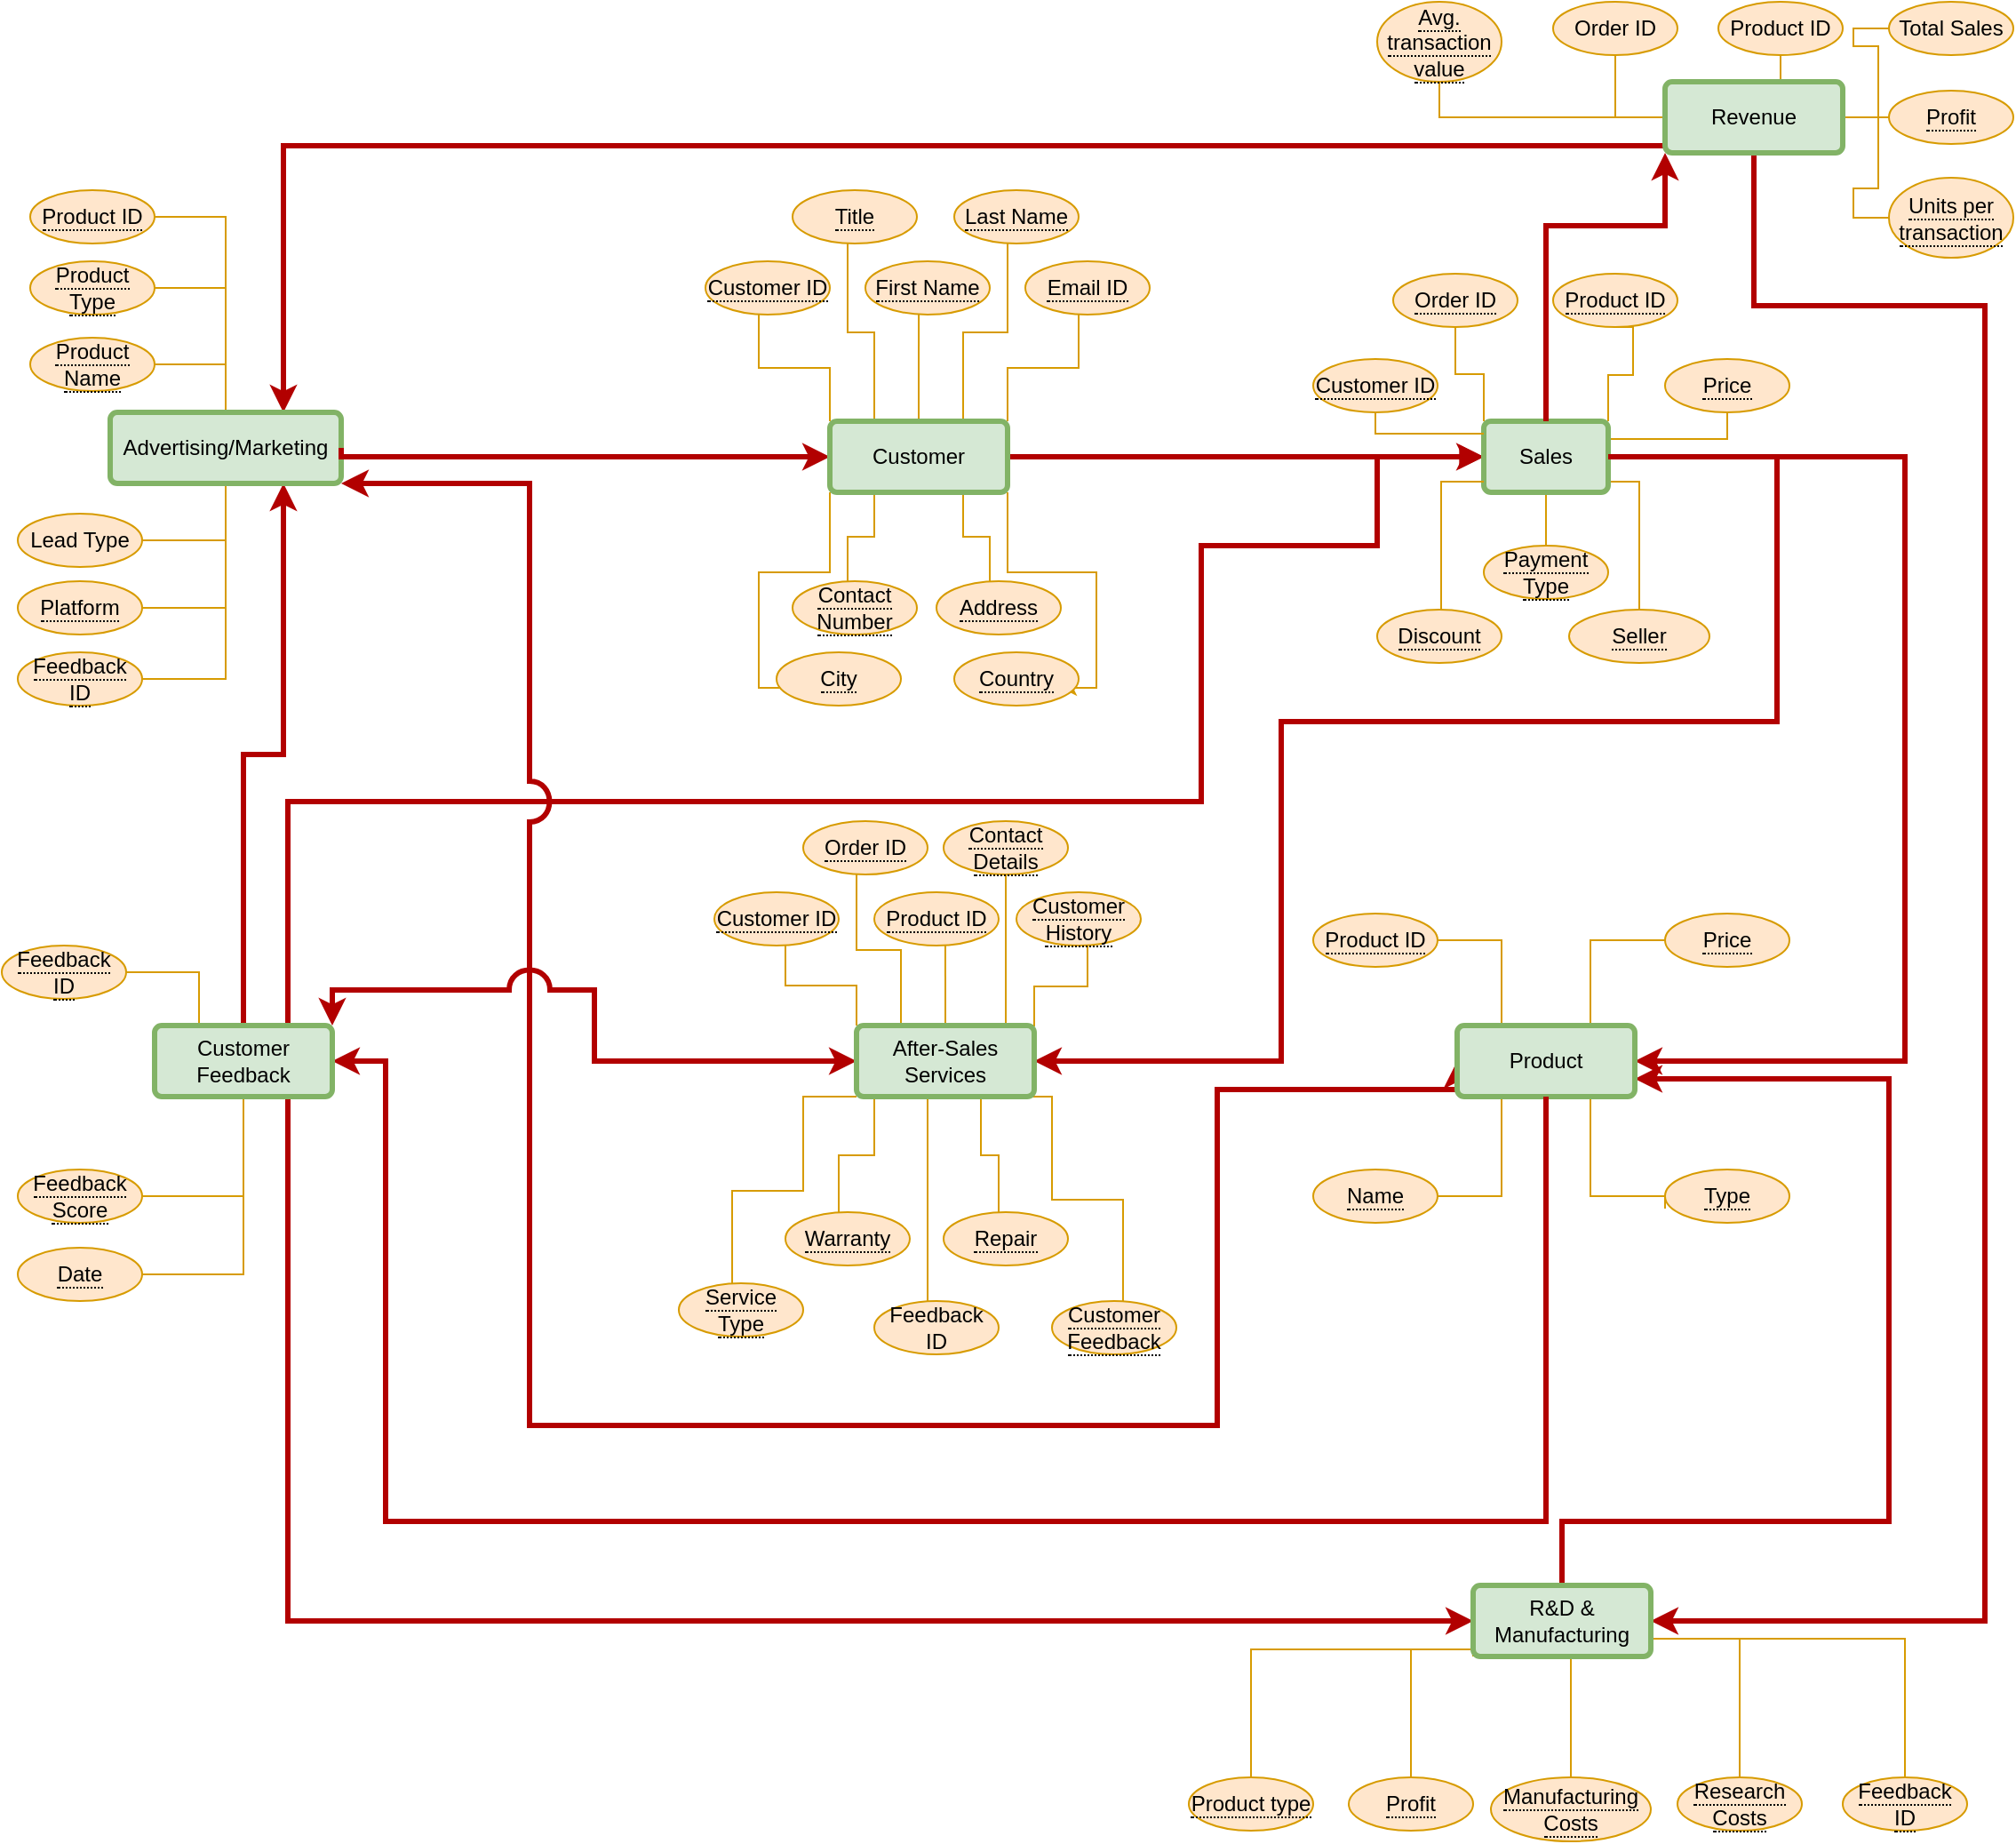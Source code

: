 <mxfile version="12.9.10"><diagram id="CtfkPHLH7fH2d7ESf4Gc" name="Page-1"><mxGraphModel dx="1351" dy="806" grid="1" gridSize="9" guides="1" tooltips="1" connect="1" arrows="1" fold="1" page="1" pageScale="1" pageWidth="1169" pageHeight="1654" math="0" shadow="0"><root><mxCell id="0"/><mxCell id="1" parent="0"/><mxCell id="_OzkM0An6ww3WPgy0ixf-123" style="edgeStyle=orthogonalEdgeStyle;rounded=0;orthogonalLoop=1;jettySize=auto;html=1;exitX=0.5;exitY=0;exitDx=0;exitDy=0;entryX=1;entryY=0.5;entryDx=0;entryDy=0;endArrow=none;endFill=0;strokeWidth=1;fillColor=#ffe6cc;strokeColor=#d79b00;" edge="1" parent="1" source="_OzkM0An6ww3WPgy0ixf-6" target="_OzkM0An6ww3WPgy0ixf-119"><mxGeometry relative="1" as="geometry"/></mxCell><mxCell id="_OzkM0An6ww3WPgy0ixf-124" style="edgeStyle=orthogonalEdgeStyle;rounded=0;orthogonalLoop=1;jettySize=auto;html=1;exitX=0.5;exitY=0;exitDx=0;exitDy=0;entryX=1;entryY=0.5;entryDx=0;entryDy=0;endArrow=none;endFill=0;strokeWidth=1;fillColor=#ffe6cc;strokeColor=#d79b00;" edge="1" parent="1" source="_OzkM0An6ww3WPgy0ixf-6" target="_OzkM0An6ww3WPgy0ixf-118"><mxGeometry relative="1" as="geometry"><Array as="points"><mxPoint x="135" y="170"/></Array></mxGeometry></mxCell><mxCell id="_OzkM0An6ww3WPgy0ixf-125" style="edgeStyle=orthogonalEdgeStyle;rounded=0;orthogonalLoop=1;jettySize=auto;html=1;exitX=0.5;exitY=0;exitDx=0;exitDy=0;entryX=1;entryY=0.5;entryDx=0;entryDy=0;endArrow=none;endFill=0;strokeWidth=1;fillColor=#ffe6cc;strokeColor=#d79b00;" edge="1" parent="1" source="_OzkM0An6ww3WPgy0ixf-6" target="_OzkM0An6ww3WPgy0ixf-120"><mxGeometry relative="1" as="geometry"/></mxCell><mxCell id="_OzkM0An6ww3WPgy0ixf-126" style="edgeStyle=orthogonalEdgeStyle;rounded=0;orthogonalLoop=1;jettySize=auto;html=1;exitX=0.5;exitY=1;exitDx=0;exitDy=0;entryX=1;entryY=0.5;entryDx=0;entryDy=0;endArrow=none;endFill=0;strokeWidth=1;fillColor=#ffe6cc;strokeColor=#d79b00;" edge="1" parent="1" source="_OzkM0An6ww3WPgy0ixf-6" target="_OzkM0An6ww3WPgy0ixf-122"><mxGeometry relative="1" as="geometry"/></mxCell><mxCell id="_OzkM0An6ww3WPgy0ixf-127" style="edgeStyle=orthogonalEdgeStyle;rounded=0;orthogonalLoop=1;jettySize=auto;html=1;exitX=0.5;exitY=1;exitDx=0;exitDy=0;entryX=1;entryY=0.5;entryDx=0;entryDy=0;endArrow=none;endFill=0;strokeWidth=1;fillColor=#ffe6cc;strokeColor=#d79b00;" edge="1" parent="1" source="_OzkM0An6ww3WPgy0ixf-6" target="_OzkM0An6ww3WPgy0ixf-121"><mxGeometry relative="1" as="geometry"/></mxCell><mxCell id="_OzkM0An6ww3WPgy0ixf-130" style="edgeStyle=orthogonalEdgeStyle;rounded=0;orthogonalLoop=1;jettySize=auto;html=1;exitX=0.5;exitY=1;exitDx=0;exitDy=0;entryX=1;entryY=0.5;entryDx=0;entryDy=0;endArrow=none;endFill=0;strokeWidth=1;fillColor=#ffe6cc;strokeColor=#d79b00;" edge="1" parent="1" source="_OzkM0An6ww3WPgy0ixf-6" target="_OzkM0An6ww3WPgy0ixf-128"><mxGeometry relative="1" as="geometry"/></mxCell><mxCell id="_OzkM0An6ww3WPgy0ixf-190" style="edgeStyle=orthogonalEdgeStyle;rounded=0;comic=0;jumpStyle=none;orthogonalLoop=1;jettySize=auto;html=1;exitX=0.75;exitY=1;exitDx=0;exitDy=0;entryX=0.5;entryY=0;entryDx=0;entryDy=0;startArrow=classic;startFill=1;endArrow=none;endFill=0;strokeWidth=3;fillColor=#e51400;strokeColor=#B20000;" edge="1" parent="1" source="_OzkM0An6ww3WPgy0ixf-6" target="_OzkM0An6ww3WPgy0ixf-17"><mxGeometry relative="1" as="geometry"/></mxCell><mxCell id="_OzkM0An6ww3WPgy0ixf-195" style="edgeStyle=orthogonalEdgeStyle;rounded=0;comic=0;jumpStyle=none;orthogonalLoop=1;jettySize=auto;html=1;exitX=0.75;exitY=0;exitDx=0;exitDy=0;entryX=0;entryY=0.5;entryDx=0;entryDy=0;startArrow=classic;startFill=1;endArrow=none;endFill=0;strokeWidth=3;fillColor=#e51400;strokeColor=#B20000;" edge="1" parent="1" source="_OzkM0An6ww3WPgy0ixf-6" target="_OzkM0An6ww3WPgy0ixf-34"><mxGeometry relative="1" as="geometry"><Array as="points"><mxPoint x="168" y="90"/><mxPoint x="945" y="90"/></Array></mxGeometry></mxCell><mxCell id="_OzkM0An6ww3WPgy0ixf-6" value="Advertising/Marketing" style="rounded=1;arcSize=10;whiteSpace=wrap;html=1;align=center;strokeWidth=3;fillColor=#d5e8d4;strokeColor=#82b366;" vertex="1" parent="1"><mxGeometry x="70" y="240" width="130" height="40" as="geometry"/></mxCell><mxCell id="_OzkM0An6ww3WPgy0ixf-115" style="edgeStyle=orthogonalEdgeStyle;rounded=0;orthogonalLoop=1;jettySize=auto;html=1;exitX=0.5;exitY=1;exitDx=0;exitDy=0;entryX=0.5;entryY=0;entryDx=0;entryDy=0;endArrow=none;endFill=0;strokeWidth=1;fillColor=#ffe6cc;strokeColor=#d79b00;" edge="1" parent="1" source="_OzkM0An6ww3WPgy0ixf-7" target="_OzkM0An6ww3WPgy0ixf-103"><mxGeometry relative="1" as="geometry"/></mxCell><mxCell id="_OzkM0An6ww3WPgy0ixf-117" style="edgeStyle=orthogonalEdgeStyle;rounded=0;orthogonalLoop=1;jettySize=auto;html=1;exitX=1;exitY=0.75;exitDx=0;exitDy=0;entryX=0.5;entryY=0;entryDx=0;entryDy=0;endArrow=none;endFill=0;strokeWidth=1;fillColor=#ffe6cc;strokeColor=#d79b00;" edge="1" parent="1" source="_OzkM0An6ww3WPgy0ixf-7" target="_OzkM0An6ww3WPgy0ixf-105"><mxGeometry relative="1" as="geometry"><Array as="points"><mxPoint x="910" y="279"/><mxPoint x="931" y="279"/></Array></mxGeometry></mxCell><mxCell id="_OzkM0An6ww3WPgy0ixf-174" style="edgeStyle=elbowEdgeStyle;rounded=0;comic=0;jumpStyle=none;orthogonalLoop=1;jettySize=auto;elbow=vertical;html=1;exitX=0;exitY=0.5;exitDx=0;exitDy=0;startArrow=block;startFill=1;endArrow=none;endFill=0;strokeWidth=3;fillColor=#e51400;strokeColor=#B20000;" edge="1" parent="1" source="_OzkM0An6ww3WPgy0ixf-7"><mxGeometry relative="1" as="geometry"><mxPoint x="576" y="265.143" as="targetPoint"/></mxGeometry></mxCell><mxCell id="_OzkM0An6ww3WPgy0ixf-178" style="edgeStyle=elbowEdgeStyle;rounded=0;comic=0;jumpStyle=none;orthogonalLoop=1;jettySize=auto;elbow=vertical;html=1;exitX=1;exitY=0.25;exitDx=0;exitDy=0;entryX=0.5;entryY=1;entryDx=0;entryDy=0;startArrow=none;startFill=0;endArrow=none;endFill=0;strokeWidth=1;fillColor=#ffe6cc;strokeColor=#d79b00;" edge="1" parent="1" source="_OzkM0An6ww3WPgy0ixf-7" target="_OzkM0An6ww3WPgy0ixf-109"><mxGeometry relative="1" as="geometry"><Array as="points"><mxPoint x="945" y="255"/></Array></mxGeometry></mxCell><mxCell id="_OzkM0An6ww3WPgy0ixf-192" style="edgeStyle=orthogonalEdgeStyle;rounded=0;comic=0;jumpStyle=none;orthogonalLoop=1;jettySize=auto;html=1;exitX=0;exitY=0.5;exitDx=0;exitDy=0;startArrow=classic;startFill=1;endArrow=none;endFill=0;strokeWidth=3;entryX=0.75;entryY=0;entryDx=0;entryDy=0;fillColor=#e51400;strokeColor=#B20000;" edge="1" parent="1" source="_OzkM0An6ww3WPgy0ixf-7" target="_OzkM0An6ww3WPgy0ixf-17"><mxGeometry relative="1" as="geometry"><mxPoint x="180.0" y="576" as="targetPoint"/><Array as="points"><mxPoint x="783" y="265"/><mxPoint x="783" y="315"/><mxPoint x="684" y="315"/><mxPoint x="684" y="459"/><mxPoint x="170" y="459"/></Array></mxGeometry></mxCell><mxCell id="_OzkM0An6ww3WPgy0ixf-7" value="Sales" style="rounded=1;arcSize=10;whiteSpace=wrap;html=1;align=center;strokeWidth=3;fillColor=#d5e8d4;strokeColor=#82b366;" vertex="1" parent="1"><mxGeometry x="843" y="245" width="70" height="40" as="geometry"/></mxCell><mxCell id="_OzkM0An6ww3WPgy0ixf-139" style="edgeStyle=orthogonalEdgeStyle;rounded=0;orthogonalLoop=1;jettySize=auto;html=1;exitX=0.75;exitY=0;exitDx=0;exitDy=0;entryX=0;entryY=0.5;entryDx=0;entryDy=0;endArrow=none;endFill=0;strokeWidth=1;fillColor=#ffe6cc;strokeColor=#d79b00;" edge="1" parent="1" source="_OzkM0An6ww3WPgy0ixf-10" target="_OzkM0An6ww3WPgy0ixf-135"><mxGeometry relative="1" as="geometry"/></mxCell><mxCell id="_OzkM0An6ww3WPgy0ixf-140" style="edgeStyle=orthogonalEdgeStyle;rounded=0;orthogonalLoop=1;jettySize=auto;html=1;exitX=0.25;exitY=0;exitDx=0;exitDy=0;entryX=1;entryY=0.5;entryDx=0;entryDy=0;endArrow=none;endFill=0;strokeWidth=1;fillColor=#ffe6cc;strokeColor=#d79b00;" edge="1" parent="1" source="_OzkM0An6ww3WPgy0ixf-10" target="_OzkM0An6ww3WPgy0ixf-134"><mxGeometry relative="1" as="geometry"/></mxCell><mxCell id="_OzkM0An6ww3WPgy0ixf-141" style="edgeStyle=orthogonalEdgeStyle;rounded=0;orthogonalLoop=1;jettySize=auto;html=1;exitX=0.75;exitY=1;exitDx=0;exitDy=0;entryX=0;entryY=0.733;entryDx=0;entryDy=0;entryPerimeter=0;endArrow=none;endFill=0;strokeWidth=1;fillColor=#ffe6cc;strokeColor=#d79b00;" edge="1" parent="1" source="_OzkM0An6ww3WPgy0ixf-10" target="_OzkM0An6ww3WPgy0ixf-137"><mxGeometry relative="1" as="geometry"><Array as="points"><mxPoint x="903" y="681"/><mxPoint x="945" y="681"/></Array></mxGeometry></mxCell><mxCell id="_OzkM0An6ww3WPgy0ixf-142" style="edgeStyle=orthogonalEdgeStyle;rounded=0;orthogonalLoop=1;jettySize=auto;html=1;exitX=0.25;exitY=1;exitDx=0;exitDy=0;entryX=1;entryY=0.5;entryDx=0;entryDy=0;endArrow=none;endFill=0;strokeWidth=1;fillColor=#ffe6cc;strokeColor=#d79b00;" edge="1" parent="1" source="_OzkM0An6ww3WPgy0ixf-10" target="_OzkM0An6ww3WPgy0ixf-136"><mxGeometry relative="1" as="geometry"/></mxCell><mxCell id="_OzkM0An6ww3WPgy0ixf-181" style="edgeStyle=elbowEdgeStyle;rounded=0;comic=0;jumpStyle=none;orthogonalLoop=1;jettySize=auto;elbow=vertical;html=1;exitX=1;exitY=0.5;exitDx=0;exitDy=0;entryX=1;entryY=0.5;entryDx=0;entryDy=0;startArrow=classic;startFill=1;endArrow=none;endFill=0;strokeWidth=3;fillColor=#e51400;strokeColor=#B20000;" edge="1" parent="1" source="_OzkM0An6ww3WPgy0ixf-10" target="_OzkM0An6ww3WPgy0ixf-7"><mxGeometry relative="1" as="geometry"><Array as="points"><mxPoint x="1080" y="414"/></Array></mxGeometry></mxCell><mxCell id="_OzkM0An6ww3WPgy0ixf-183" style="edgeStyle=orthogonalEdgeStyle;rounded=0;comic=0;jumpStyle=none;orthogonalLoop=1;jettySize=auto;elbow=vertical;html=1;exitX=1;exitY=0.75;exitDx=0;exitDy=0;entryX=0.5;entryY=0;entryDx=0;entryDy=0;startArrow=classic;startFill=1;endArrow=none;endFill=0;strokeWidth=3;fillColor=#e51400;strokeColor=#B20000;" edge="1" parent="1" source="_OzkM0An6ww3WPgy0ixf-10" target="_OzkM0An6ww3WPgy0ixf-15"><mxGeometry relative="1" as="geometry"><Array as="points"><mxPoint x="1071" y="615"/><mxPoint x="1071" y="864"/><mxPoint x="887" y="864"/></Array></mxGeometry></mxCell><mxCell id="_OzkM0An6ww3WPgy0ixf-197" style="edgeStyle=orthogonalEdgeStyle;rounded=0;comic=0;jumpStyle=arc;orthogonalLoop=1;jettySize=auto;html=1;exitX=0;exitY=0.5;exitDx=0;exitDy=0;entryX=1;entryY=1;entryDx=0;entryDy=0;startArrow=classic;startFill=1;endArrow=classic;endFill=1;strokeWidth=3;jumpSize=19;fillColor=#e51400;strokeColor=#B20000;" edge="1" parent="1" source="_OzkM0An6ww3WPgy0ixf-10" target="_OzkM0An6ww3WPgy0ixf-6"><mxGeometry relative="1" as="geometry"><Array as="points"><mxPoint x="828" y="621"/><mxPoint x="693" y="621"/><mxPoint x="693" y="810"/><mxPoint x="306" y="810"/><mxPoint x="306" y="280"/></Array></mxGeometry></mxCell><mxCell id="_OzkM0An6ww3WPgy0ixf-10" value="Product" style="rounded=1;arcSize=10;whiteSpace=wrap;html=1;align=center;strokeWidth=3;fillColor=#d5e8d4;strokeColor=#82b366;" vertex="1" parent="1"><mxGeometry x="828" y="585" width="100" height="40" as="geometry"/></mxCell><mxCell id="_OzkM0An6ww3WPgy0ixf-161" style="edgeStyle=orthogonalEdgeStyle;rounded=0;orthogonalLoop=1;jettySize=auto;html=1;exitX=0;exitY=0.5;exitDx=0;exitDy=0;entryX=0.5;entryY=0;entryDx=0;entryDy=0;endArrow=none;endFill=0;strokeWidth=1;fillColor=#ffe6cc;strokeColor=#d79b00;" edge="1" parent="1" source="_OzkM0An6ww3WPgy0ixf-15" target="_OzkM0An6ww3WPgy0ixf-158"><mxGeometry relative="1" as="geometry"><Array as="points"><mxPoint x="837" y="936"/><mxPoint x="712" y="936"/></Array></mxGeometry></mxCell><mxCell id="_OzkM0An6ww3WPgy0ixf-162" style="edgeStyle=orthogonalEdgeStyle;rounded=0;orthogonalLoop=1;jettySize=auto;html=1;exitX=0;exitY=1;exitDx=0;exitDy=0;entryX=0.5;entryY=0;entryDx=0;entryDy=0;endArrow=none;endFill=0;strokeWidth=1;fillColor=#ffe6cc;strokeColor=#d79b00;" edge="1" parent="1" source="_OzkM0An6ww3WPgy0ixf-15" target="_OzkM0An6ww3WPgy0ixf-156"><mxGeometry relative="1" as="geometry"><Array as="points"><mxPoint x="837" y="936"/><mxPoint x="802" y="936"/></Array></mxGeometry></mxCell><mxCell id="_OzkM0An6ww3WPgy0ixf-163" style="edgeStyle=orthogonalEdgeStyle;rounded=0;orthogonalLoop=1;jettySize=auto;html=1;exitX=1;exitY=0.75;exitDx=0;exitDy=0;entryX=0.5;entryY=0;entryDx=0;entryDy=0;endArrow=none;endFill=0;strokeWidth=1;fillColor=#ffe6cc;strokeColor=#d79b00;" edge="1" parent="1" source="_OzkM0An6ww3WPgy0ixf-15" target="_OzkM0An6ww3WPgy0ixf-160"><mxGeometry relative="1" as="geometry"/></mxCell><mxCell id="_OzkM0An6ww3WPgy0ixf-164" style="edgeStyle=orthogonalEdgeStyle;rounded=0;orthogonalLoop=1;jettySize=auto;html=1;exitX=1;exitY=0.75;exitDx=0;exitDy=0;entryX=0.5;entryY=0;entryDx=0;entryDy=0;endArrow=none;endFill=0;strokeWidth=1;fillColor=#ffe6cc;strokeColor=#d79b00;" edge="1" parent="1" source="_OzkM0An6ww3WPgy0ixf-15" target="_OzkM0An6ww3WPgy0ixf-159"><mxGeometry relative="1" as="geometry"/></mxCell><mxCell id="_OzkM0An6ww3WPgy0ixf-165" style="edgeStyle=orthogonalEdgeStyle;rounded=0;orthogonalLoop=1;jettySize=auto;html=1;exitX=0.5;exitY=1;exitDx=0;exitDy=0;entryX=0.5;entryY=0;entryDx=0;entryDy=0;endArrow=none;endFill=0;strokeWidth=1;fillColor=#ffe6cc;strokeColor=#d79b00;" edge="1" parent="1" source="_OzkM0An6ww3WPgy0ixf-15" target="_OzkM0An6ww3WPgy0ixf-157"><mxGeometry relative="1" as="geometry"><Array as="points"><mxPoint x="892" y="940"/></Array></mxGeometry></mxCell><mxCell id="_OzkM0An6ww3WPgy0ixf-184" style="edgeStyle=elbowEdgeStyle;rounded=0;comic=0;jumpStyle=none;orthogonalLoop=1;jettySize=auto;elbow=vertical;html=1;exitX=0;exitY=0.5;exitDx=0;exitDy=0;entryX=0.75;entryY=1;entryDx=0;entryDy=0;startArrow=classic;startFill=1;endArrow=none;endFill=0;strokeWidth=3;fillColor=#e51400;strokeColor=#B20000;" edge="1" parent="1" source="_OzkM0An6ww3WPgy0ixf-15" target="_OzkM0An6ww3WPgy0ixf-17"><mxGeometry relative="1" as="geometry"><Array as="points"><mxPoint x="306" y="920"/></Array></mxGeometry></mxCell><mxCell id="_OzkM0An6ww3WPgy0ixf-185" style="edgeStyle=orthogonalEdgeStyle;rounded=0;comic=0;jumpStyle=none;orthogonalLoop=1;jettySize=auto;elbow=vertical;html=1;exitX=1;exitY=0.5;exitDx=0;exitDy=0;entryX=0.5;entryY=1;entryDx=0;entryDy=0;startArrow=classic;startFill=1;endArrow=none;endFill=0;strokeWidth=3;fillColor=#e51400;strokeColor=#B20000;" edge="1" parent="1" source="_OzkM0An6ww3WPgy0ixf-15" target="_OzkM0An6ww3WPgy0ixf-34"><mxGeometry relative="1" as="geometry"><Array as="points"><mxPoint x="1125" y="920"/><mxPoint x="1125" y="180"/><mxPoint x="995" y="180"/></Array></mxGeometry></mxCell><mxCell id="_OzkM0An6ww3WPgy0ixf-15" value="R&amp;amp;D &amp;amp; Manufacturing" style="rounded=1;arcSize=10;whiteSpace=wrap;html=1;align=center;strokeWidth=3;fillColor=#d5e8d4;strokeColor=#82b366;" vertex="1" parent="1"><mxGeometry x="837" y="900" width="100" height="40" as="geometry"/></mxCell><mxCell id="_OzkM0An6ww3WPgy0ixf-131" style="edgeStyle=orthogonalEdgeStyle;rounded=0;orthogonalLoop=1;jettySize=auto;html=1;exitX=0.25;exitY=0;exitDx=0;exitDy=0;entryX=1;entryY=0.5;entryDx=0;entryDy=0;endArrow=none;endFill=0;strokeWidth=1;fillColor=#ffe6cc;strokeColor=#d79b00;" edge="1" parent="1" source="_OzkM0An6ww3WPgy0ixf-17" target="_OzkM0An6ww3WPgy0ixf-48"><mxGeometry relative="1" as="geometry"/></mxCell><mxCell id="_OzkM0An6ww3WPgy0ixf-132" style="edgeStyle=orthogonalEdgeStyle;rounded=0;orthogonalLoop=1;jettySize=auto;html=1;exitX=0.5;exitY=1;exitDx=0;exitDy=0;entryX=1;entryY=0.5;entryDx=0;entryDy=0;endArrow=none;endFill=0;strokeWidth=1;fillColor=#ffe6cc;strokeColor=#d79b00;" edge="1" parent="1" source="_OzkM0An6ww3WPgy0ixf-17" target="_OzkM0An6ww3WPgy0ixf-47"><mxGeometry relative="1" as="geometry"/></mxCell><mxCell id="_OzkM0An6ww3WPgy0ixf-133" style="edgeStyle=orthogonalEdgeStyle;rounded=0;orthogonalLoop=1;jettySize=auto;html=1;exitX=0.5;exitY=1;exitDx=0;exitDy=0;entryX=1;entryY=0.5;entryDx=0;entryDy=0;endArrow=none;endFill=0;strokeWidth=1;fillColor=#ffe6cc;strokeColor=#d79b00;" edge="1" parent="1" source="_OzkM0An6ww3WPgy0ixf-17" target="_OzkM0An6ww3WPgy0ixf-46"><mxGeometry relative="1" as="geometry"/></mxCell><mxCell id="_OzkM0An6ww3WPgy0ixf-189" style="edgeStyle=orthogonalEdgeStyle;rounded=0;comic=0;jumpStyle=none;orthogonalLoop=1;jettySize=auto;html=1;exitX=1;exitY=0.5;exitDx=0;exitDy=0;entryX=0.5;entryY=1;entryDx=0;entryDy=0;startArrow=classic;startFill=1;endArrow=none;endFill=0;strokeWidth=3;fillColor=#e51400;strokeColor=#B20000;" edge="1" parent="1" source="_OzkM0An6ww3WPgy0ixf-17" target="_OzkM0An6ww3WPgy0ixf-10"><mxGeometry relative="1" as="geometry"><Array as="points"><mxPoint x="225" y="605"/><mxPoint x="225" y="864"/><mxPoint x="878" y="864"/></Array></mxGeometry></mxCell><mxCell id="_OzkM0An6ww3WPgy0ixf-196" style="edgeStyle=orthogonalEdgeStyle;rounded=0;comic=0;jumpStyle=arc;orthogonalLoop=1;jettySize=auto;html=1;exitX=1;exitY=0;exitDx=0;exitDy=0;entryX=0;entryY=0.5;entryDx=0;entryDy=0;startArrow=classic;startFill=1;endArrow=classic;endFill=1;strokeWidth=3;jumpSize=19;fillColor=#e51400;strokeColor=#B20000;" edge="1" parent="1" source="_OzkM0An6ww3WPgy0ixf-17" target="_OzkM0An6ww3WPgy0ixf-33"><mxGeometry relative="1" as="geometry"/></mxCell><mxCell id="_OzkM0An6ww3WPgy0ixf-17" value="Customer Feedback" style="rounded=1;arcSize=10;whiteSpace=wrap;html=1;align=center;strokeWidth=3;fillColor=#d5e8d4;strokeColor=#82b366;" vertex="1" parent="1"><mxGeometry x="95" y="585" width="100" height="40" as="geometry"/></mxCell><mxCell id="_OzkM0An6ww3WPgy0ixf-54" style="edgeStyle=orthogonalEdgeStyle;rounded=0;orthogonalLoop=1;jettySize=auto;html=1;exitX=0.5;exitY=0;exitDx=0;exitDy=0;entryX=0.571;entryY=0.667;entryDx=0;entryDy=0;entryPerimeter=0;fillColor=#ffe6cc;strokeColor=#d79b00;" edge="1" parent="1" source="_OzkM0An6ww3WPgy0ixf-33" target="_OzkM0An6ww3WPgy0ixf-43"><mxGeometry relative="1" as="geometry"/></mxCell><mxCell id="_OzkM0An6ww3WPgy0ixf-55" style="edgeStyle=orthogonalEdgeStyle;rounded=0;orthogonalLoop=1;jettySize=auto;html=1;exitX=0.371;exitY=0.667;exitDx=0;exitDy=0;entryX=0.571;entryY=0.333;entryDx=0;entryDy=0;entryPerimeter=0;exitPerimeter=0;fillColor=#ffe6cc;strokeColor=#d79b00;" edge="1" parent="1" source="_OzkM0An6ww3WPgy0ixf-44" target="_OzkM0An6ww3WPgy0ixf-45"><mxGeometry relative="1" as="geometry"><Array as="points"><mxPoint x="574" y="490"/><mxPoint x="574" y="585"/><mxPoint x="590" y="585"/><mxPoint x="590" y="563"/><mxPoint x="620" y="563"/></Array></mxGeometry></mxCell><mxCell id="_OzkM0An6ww3WPgy0ixf-56" style="edgeStyle=orthogonalEdgeStyle;rounded=0;orthogonalLoop=1;jettySize=auto;html=1;exitX=0.25;exitY=0;exitDx=0;exitDy=0;entryX=0.429;entryY=0.667;entryDx=0;entryDy=0;entryPerimeter=0;fillColor=#ffe6cc;strokeColor=#d79b00;" edge="1" parent="1" source="_OzkM0An6ww3WPgy0ixf-33" target="_OzkM0An6ww3WPgy0ixf-40"><mxGeometry relative="1" as="geometry"/></mxCell><mxCell id="_OzkM0An6ww3WPgy0ixf-57" style="edgeStyle=orthogonalEdgeStyle;rounded=0;orthogonalLoop=1;jettySize=auto;html=1;exitX=0;exitY=0;exitDx=0;exitDy=0;entryX=0.571;entryY=0.333;entryDx=0;entryDy=0;entryPerimeter=0;fillColor=#ffe6cc;strokeColor=#d79b00;" edge="1" parent="1" source="_OzkM0An6ww3WPgy0ixf-33" target="_OzkM0An6ww3WPgy0ixf-41"><mxGeometry relative="1" as="geometry"/></mxCell><mxCell id="_OzkM0An6ww3WPgy0ixf-58" style="edgeStyle=orthogonalEdgeStyle;rounded=0;orthogonalLoop=1;jettySize=auto;html=1;exitX=0;exitY=1;exitDx=0;exitDy=0;entryX=0.429;entryY=0.667;entryDx=0;entryDy=0;entryPerimeter=0;fillColor=#ffe6cc;strokeColor=#d79b00;" edge="1" parent="1" source="_OzkM0An6ww3WPgy0ixf-33" target="_OzkM0An6ww3WPgy0ixf-37"><mxGeometry relative="1" as="geometry"><Array as="points"><mxPoint x="460" y="625"/><mxPoint x="460" y="678"/><mxPoint x="420" y="678"/></Array></mxGeometry></mxCell><mxCell id="_OzkM0An6ww3WPgy0ixf-59" style="edgeStyle=orthogonalEdgeStyle;rounded=0;orthogonalLoop=1;jettySize=auto;html=1;exitX=0.25;exitY=1;exitDx=0;exitDy=0;entryX=0.429;entryY=0.667;entryDx=0;entryDy=0;entryPerimeter=0;fillColor=#ffe6cc;strokeColor=#d79b00;" edge="1" parent="1" source="_OzkM0An6ww3WPgy0ixf-33" target="_OzkM0An6ww3WPgy0ixf-35"><mxGeometry relative="1" as="geometry"><Array as="points"><mxPoint x="500" y="625"/><mxPoint x="500" y="658"/><mxPoint x="480" y="658"/></Array></mxGeometry></mxCell><mxCell id="_OzkM0An6ww3WPgy0ixf-60" style="edgeStyle=orthogonalEdgeStyle;rounded=0;orthogonalLoop=1;jettySize=auto;html=1;exitX=0.5;exitY=1;exitDx=0;exitDy=0;entryX=0.429;entryY=0.667;entryDx=0;entryDy=0;entryPerimeter=0;fillColor=#ffe6cc;strokeColor=#d79b00;" edge="1" parent="1" source="_OzkM0An6ww3WPgy0ixf-33" target="_OzkM0An6ww3WPgy0ixf-36"><mxGeometry relative="1" as="geometry"><Array as="points"><mxPoint x="530" y="625"/></Array></mxGeometry></mxCell><mxCell id="_OzkM0An6ww3WPgy0ixf-61" style="edgeStyle=orthogonalEdgeStyle;rounded=0;orthogonalLoop=1;jettySize=auto;html=1;exitX=0.5;exitY=1;exitDx=0;exitDy=0;entryX=0.443;entryY=0.667;entryDx=0;entryDy=0;entryPerimeter=0;fillColor=#ffe6cc;strokeColor=#d79b00;" edge="1" parent="1" source="_OzkM0An6ww3WPgy0ixf-33" target="_OzkM0An6ww3WPgy0ixf-38"><mxGeometry relative="1" as="geometry"><Array as="points"><mxPoint x="560" y="625"/><mxPoint x="560" y="658"/><mxPoint x="570" y="658"/></Array></mxGeometry></mxCell><mxCell id="_OzkM0An6ww3WPgy0ixf-62" style="edgeStyle=orthogonalEdgeStyle;rounded=0;orthogonalLoop=1;jettySize=auto;html=1;exitX=0.75;exitY=1;exitDx=0;exitDy=0;entryX=0.571;entryY=0.667;entryDx=0;entryDy=0;entryPerimeter=0;fillColor=#ffe6cc;strokeColor=#d79b00;" edge="1" parent="1" source="_OzkM0An6ww3WPgy0ixf-33" target="_OzkM0An6ww3WPgy0ixf-39"><mxGeometry relative="1" as="geometry"><Array as="points"><mxPoint x="600" y="625"/><mxPoint x="600" y="683"/><mxPoint x="640" y="683"/></Array></mxGeometry></mxCell><mxCell id="_OzkM0An6ww3WPgy0ixf-188" style="edgeStyle=orthogonalEdgeStyle;rounded=0;comic=0;jumpStyle=none;orthogonalLoop=1;jettySize=auto;html=1;exitX=1;exitY=0.5;exitDx=0;exitDy=0;startArrow=classic;startFill=1;endArrow=none;endFill=0;strokeWidth=3;elbow=vertical;entryX=1;entryY=0.5;entryDx=0;entryDy=0;fillColor=#e51400;strokeColor=#B20000;" edge="1" parent="1" source="_OzkM0An6ww3WPgy0ixf-33" target="_OzkM0An6ww3WPgy0ixf-7"><mxGeometry relative="1" as="geometry"><mxPoint x="981" y="270" as="targetPoint"/><Array as="points"><mxPoint x="729" y="605"/><mxPoint x="729" y="414"/><mxPoint x="1008" y="414"/><mxPoint x="1008" y="265"/></Array></mxGeometry></mxCell><mxCell id="_OzkM0An6ww3WPgy0ixf-33" value="After-Sales Services" style="rounded=1;arcSize=10;whiteSpace=wrap;html=1;align=center;strokeWidth=3;fillColor=#d5e8d4;strokeColor=#82b366;" vertex="1" parent="1"><mxGeometry x="490" y="585" width="100" height="40" as="geometry"/></mxCell><mxCell id="_OzkM0An6ww3WPgy0ixf-149" style="edgeStyle=orthogonalEdgeStyle;rounded=0;orthogonalLoop=1;jettySize=auto;html=1;exitX=0;exitY=0.25;exitDx=0;exitDy=0;entryX=0.5;entryY=1;entryDx=0;entryDy=0;endArrow=none;endFill=0;strokeWidth=1;fillColor=#ffe6cc;strokeColor=#d79b00;" edge="1" parent="1" source="_OzkM0An6ww3WPgy0ixf-34" target="_OzkM0An6ww3WPgy0ixf-147"><mxGeometry relative="1" as="geometry"><Array as="points"><mxPoint x="945" y="74"/><mxPoint x="818" y="74"/></Array></mxGeometry></mxCell><mxCell id="_OzkM0An6ww3WPgy0ixf-150" style="edgeStyle=orthogonalEdgeStyle;rounded=0;orthogonalLoop=1;jettySize=auto;html=1;exitX=0;exitY=0.25;exitDx=0;exitDy=0;entryX=0.5;entryY=1;entryDx=0;entryDy=0;endArrow=none;endFill=0;strokeWidth=1;fillColor=#ffe6cc;strokeColor=#d79b00;" edge="1" parent="1" source="_OzkM0An6ww3WPgy0ixf-34" target="_OzkM0An6ww3WPgy0ixf-145"><mxGeometry relative="1" as="geometry"><Array as="points"><mxPoint x="945" y="74"/><mxPoint x="917" y="74"/></Array></mxGeometry></mxCell><mxCell id="_OzkM0An6ww3WPgy0ixf-151" style="edgeStyle=orthogonalEdgeStyle;rounded=0;orthogonalLoop=1;jettySize=auto;html=1;exitX=0.75;exitY=0;exitDx=0;exitDy=0;entryX=0.5;entryY=1;entryDx=0;entryDy=0;endArrow=none;endFill=0;strokeWidth=1;fillColor=#ffe6cc;strokeColor=#d79b00;" edge="1" parent="1" source="_OzkM0An6ww3WPgy0ixf-34" target="_OzkM0An6ww3WPgy0ixf-144"><mxGeometry relative="1" as="geometry"/></mxCell><mxCell id="_OzkM0An6ww3WPgy0ixf-153" style="edgeStyle=orthogonalEdgeStyle;rounded=0;orthogonalLoop=1;jettySize=auto;html=1;exitX=1;exitY=0.5;exitDx=0;exitDy=0;entryX=0;entryY=0.5;entryDx=0;entryDy=0;endArrow=none;endFill=0;strokeWidth=1;fillColor=#ffe6cc;strokeColor=#d79b00;" edge="1" parent="1" source="_OzkM0An6ww3WPgy0ixf-34" target="_OzkM0An6ww3WPgy0ixf-146"><mxGeometry relative="1" as="geometry"/></mxCell><mxCell id="_OzkM0An6ww3WPgy0ixf-154" style="edgeStyle=orthogonalEdgeStyle;rounded=0;orthogonalLoop=1;jettySize=auto;html=1;exitX=1;exitY=0.5;exitDx=0;exitDy=0;entryX=0;entryY=0.5;entryDx=0;entryDy=0;endArrow=none;endFill=0;strokeWidth=1;fillColor=#ffe6cc;strokeColor=#d79b00;" edge="1" parent="1" source="_OzkM0An6ww3WPgy0ixf-34" target="_OzkM0An6ww3WPgy0ixf-143"><mxGeometry relative="1" as="geometry"/></mxCell><mxCell id="_OzkM0An6ww3WPgy0ixf-155" style="edgeStyle=orthogonalEdgeStyle;rounded=0;orthogonalLoop=1;jettySize=auto;html=1;exitX=1;exitY=0.5;exitDx=0;exitDy=0;entryX=0;entryY=0.5;entryDx=0;entryDy=0;endArrow=none;endFill=0;strokeWidth=1;fillColor=#ffe6cc;strokeColor=#d79b00;" edge="1" parent="1" source="_OzkM0An6ww3WPgy0ixf-34" target="_OzkM0An6ww3WPgy0ixf-148"><mxGeometry relative="1" as="geometry"/></mxCell><mxCell id="_OzkM0An6ww3WPgy0ixf-187" style="edgeStyle=elbowEdgeStyle;rounded=0;comic=0;jumpStyle=none;orthogonalLoop=1;jettySize=auto;elbow=vertical;html=1;exitX=0;exitY=1;exitDx=0;exitDy=0;entryX=0.5;entryY=0;entryDx=0;entryDy=0;startArrow=classic;startFill=1;endArrow=none;endFill=0;strokeWidth=3;fillColor=#e51400;strokeColor=#B20000;" edge="1" parent="1" source="_OzkM0An6ww3WPgy0ixf-34" target="_OzkM0An6ww3WPgy0ixf-7"><mxGeometry relative="1" as="geometry"><Array as="points"><mxPoint x="864" y="135"/></Array></mxGeometry></mxCell><mxCell id="_OzkM0An6ww3WPgy0ixf-34" value="Revenue" style="rounded=1;arcSize=10;whiteSpace=wrap;html=1;align=center;strokeWidth=3;fillColor=#d5e8d4;strokeColor=#82b366;" vertex="1" parent="1"><mxGeometry x="945" y="54" width="100" height="40" as="geometry"/></mxCell><mxCell id="_OzkM0An6ww3WPgy0ixf-35" value="&lt;span style=&quot;border-bottom: 1px dotted&quot;&gt;Warranty&lt;/span&gt;" style="ellipse;whiteSpace=wrap;html=1;align=center;fillColor=#ffe6cc;strokeColor=#d79b00;" vertex="1" parent="1"><mxGeometry x="450" y="690" width="70" height="30" as="geometry"/></mxCell><mxCell id="_OzkM0An6ww3WPgy0ixf-36" value="Feedback ID" style="ellipse;whiteSpace=wrap;html=1;align=center;fillColor=#ffe6cc;strokeColor=#d79b00;" vertex="1" parent="1"><mxGeometry x="500" y="740" width="70" height="30" as="geometry"/></mxCell><mxCell id="_OzkM0An6ww3WPgy0ixf-37" value="&lt;span style=&quot;border-bottom: 1px dotted&quot;&gt;Service Type&lt;/span&gt;" style="ellipse;whiteSpace=wrap;html=1;align=center;fillColor=#ffe6cc;strokeColor=#d79b00;" vertex="1" parent="1"><mxGeometry x="390" y="730" width="70" height="30" as="geometry"/></mxCell><mxCell id="_OzkM0An6ww3WPgy0ixf-38" value="&lt;span style=&quot;border-bottom: 1px dotted&quot;&gt;Repair&lt;/span&gt;" style="ellipse;whiteSpace=wrap;html=1;align=center;fillColor=#ffe6cc;strokeColor=#d79b00;" vertex="1" parent="1"><mxGeometry x="539" y="690" width="70" height="30" as="geometry"/></mxCell><mxCell id="_OzkM0An6ww3WPgy0ixf-39" value="&lt;span style=&quot;border-bottom: 1px dotted&quot;&gt;Customer Feedback&lt;/span&gt;" style="ellipse;whiteSpace=wrap;html=1;align=center;fillColor=#ffe6cc;strokeColor=#d79b00;" vertex="1" parent="1"><mxGeometry x="600" y="740" width="70" height="30" as="geometry"/></mxCell><mxCell id="_OzkM0An6ww3WPgy0ixf-40" value="&lt;span style=&quot;border-bottom: 1px dotted&quot;&gt;Order ID&lt;/span&gt;" style="ellipse;whiteSpace=wrap;html=1;align=center;fillColor=#ffe6cc;strokeColor=#d79b00;" vertex="1" parent="1"><mxGeometry x="460" y="470" width="70" height="30" as="geometry"/></mxCell><mxCell id="_OzkM0An6ww3WPgy0ixf-41" value="&lt;span style=&quot;border-bottom: 1px dotted&quot;&gt;Customer ID&lt;/span&gt;" style="ellipse;whiteSpace=wrap;html=1;align=center;fillColor=#ffe6cc;strokeColor=#d79b00;" vertex="1" parent="1"><mxGeometry x="410" y="510" width="70" height="30" as="geometry"/></mxCell><mxCell id="_OzkM0An6ww3WPgy0ixf-43" value="&lt;span style=&quot;border-bottom: 1px dotted&quot;&gt;Product ID&lt;/span&gt;" style="ellipse;whiteSpace=wrap;html=1;align=center;fillColor=#ffe6cc;strokeColor=#d79b00;" vertex="1" parent="1"><mxGeometry x="500" y="510" width="70" height="30" as="geometry"/></mxCell><mxCell id="_OzkM0An6ww3WPgy0ixf-44" value="&lt;span style=&quot;border-bottom: 1px dotted&quot;&gt;Contact Details&lt;/span&gt;" style="ellipse;whiteSpace=wrap;html=1;align=center;fillColor=#ffe6cc;strokeColor=#d79b00;" vertex="1" parent="1"><mxGeometry x="539" y="470" width="70" height="30" as="geometry"/></mxCell><mxCell id="_OzkM0An6ww3WPgy0ixf-45" value="&lt;span style=&quot;border-bottom: 1px dotted&quot;&gt;Customer History&lt;/span&gt;" style="ellipse;whiteSpace=wrap;html=1;align=center;fillColor=#ffe6cc;strokeColor=#d79b00;" vertex="1" parent="1"><mxGeometry x="580" y="510" width="70" height="30" as="geometry"/></mxCell><mxCell id="_OzkM0An6ww3WPgy0ixf-46" value="&lt;span style=&quot;border-bottom: 1px dotted&quot;&gt;Feedback Score&lt;/span&gt;" style="ellipse;whiteSpace=wrap;html=1;align=center;fillColor=#ffe6cc;strokeColor=#d79b00;" vertex="1" parent="1"><mxGeometry x="18" y="666" width="70" height="30" as="geometry"/></mxCell><mxCell id="_OzkM0An6ww3WPgy0ixf-47" value="&lt;span style=&quot;border-bottom: 1px dotted&quot;&gt;Date&lt;br&gt;&lt;/span&gt;" style="ellipse;whiteSpace=wrap;html=1;align=center;fillColor=#ffe6cc;strokeColor=#d79b00;" vertex="1" parent="1"><mxGeometry x="18" y="710" width="70" height="30" as="geometry"/></mxCell><mxCell id="_OzkM0An6ww3WPgy0ixf-48" value="&lt;span style=&quot;border-bottom: 1px dotted&quot;&gt;Feedback ID&lt;/span&gt;" style="ellipse;whiteSpace=wrap;html=1;align=center;fillColor=#ffe6cc;strokeColor=#d79b00;" vertex="1" parent="1"><mxGeometry x="9" y="540" width="70" height="30" as="geometry"/></mxCell><mxCell id="_OzkM0An6ww3WPgy0ixf-83" style="edgeStyle=orthogonalEdgeStyle;rounded=0;orthogonalLoop=1;jettySize=auto;html=1;exitX=0.25;exitY=1;exitDx=0;exitDy=0;entryX=0.443;entryY=0.667;entryDx=0;entryDy=0;entryPerimeter=0;fillColor=#ffe6cc;strokeColor=#d79b00;" edge="1" parent="1" source="_OzkM0An6ww3WPgy0ixf-92" target="_OzkM0An6ww3WPgy0ixf-93"><mxGeometry relative="1" as="geometry"/></mxCell><mxCell id="_OzkM0An6ww3WPgy0ixf-84" style="edgeStyle=orthogonalEdgeStyle;rounded=0;orthogonalLoop=1;jettySize=auto;html=1;exitX=0.75;exitY=1;exitDx=0;exitDy=0;entryX=0.429;entryY=0.667;entryDx=0;entryDy=0;entryPerimeter=0;fillColor=#ffe6cc;strokeColor=#d79b00;" edge="1" parent="1" source="_OzkM0An6ww3WPgy0ixf-92" target="_OzkM0An6ww3WPgy0ixf-94"><mxGeometry relative="1" as="geometry"/></mxCell><mxCell id="_OzkM0An6ww3WPgy0ixf-85" style="edgeStyle=orthogonalEdgeStyle;rounded=0;orthogonalLoop=1;jettySize=auto;html=1;exitX=0;exitY=1;exitDx=0;exitDy=0;entryX=0.286;entryY=0.667;entryDx=0;entryDy=0;entryPerimeter=0;fillColor=#ffe6cc;strokeColor=#d79b00;" edge="1" parent="1" source="_OzkM0An6ww3WPgy0ixf-92" target="_OzkM0An6ww3WPgy0ixf-95"><mxGeometry relative="1" as="geometry"><Array as="points"><mxPoint x="475" y="330"/><mxPoint x="435" y="330"/><mxPoint x="435" y="395"/></Array></mxGeometry></mxCell><mxCell id="_OzkM0An6ww3WPgy0ixf-86" style="edgeStyle=orthogonalEdgeStyle;rounded=0;orthogonalLoop=1;jettySize=auto;html=1;exitX=1;exitY=1;exitDx=0;exitDy=0;entryX=0.857;entryY=0.667;entryDx=0;entryDy=0;entryPerimeter=0;fillColor=#ffe6cc;strokeColor=#d79b00;" edge="1" parent="1" source="_OzkM0An6ww3WPgy0ixf-92" target="_OzkM0An6ww3WPgy0ixf-96"><mxGeometry relative="1" as="geometry"><Array as="points"><mxPoint x="575" y="330"/><mxPoint x="625" y="330"/><mxPoint x="625" y="395"/></Array></mxGeometry></mxCell><mxCell id="_OzkM0An6ww3WPgy0ixf-87" style="edgeStyle=orthogonalEdgeStyle;rounded=0;orthogonalLoop=1;jettySize=auto;html=1;exitX=0.5;exitY=0;exitDx=0;exitDy=0;entryX=0.429;entryY=0.667;entryDx=0;entryDy=0;entryPerimeter=0;fillColor=#ffe6cc;strokeColor=#d79b00;" edge="1" parent="1" source="_OzkM0An6ww3WPgy0ixf-92" target="_OzkM0An6ww3WPgy0ixf-99"><mxGeometry relative="1" as="geometry"/></mxCell><mxCell id="_OzkM0An6ww3WPgy0ixf-88" style="edgeStyle=orthogonalEdgeStyle;rounded=0;orthogonalLoop=1;jettySize=auto;html=1;exitX=0.75;exitY=0;exitDx=0;exitDy=0;entryX=0.429;entryY=0.667;entryDx=0;entryDy=0;entryPerimeter=0;fillColor=#ffe6cc;strokeColor=#d79b00;" edge="1" parent="1" source="_OzkM0An6ww3WPgy0ixf-92" target="_OzkM0An6ww3WPgy0ixf-100"><mxGeometry relative="1" as="geometry"/></mxCell><mxCell id="_OzkM0An6ww3WPgy0ixf-89" style="edgeStyle=orthogonalEdgeStyle;rounded=0;orthogonalLoop=1;jettySize=auto;html=1;exitX=1;exitY=0;exitDx=0;exitDy=0;entryX=0.429;entryY=0.667;entryDx=0;entryDy=0;entryPerimeter=0;fillColor=#ffe6cc;strokeColor=#d79b00;" edge="1" parent="1" source="_OzkM0An6ww3WPgy0ixf-92" target="_OzkM0An6ww3WPgy0ixf-101"><mxGeometry relative="1" as="geometry"/></mxCell><mxCell id="_OzkM0An6ww3WPgy0ixf-90" style="edgeStyle=orthogonalEdgeStyle;rounded=0;orthogonalLoop=1;jettySize=auto;html=1;exitX=0.25;exitY=0;exitDx=0;exitDy=0;entryX=0.443;entryY=0.333;entryDx=0;entryDy=0;entryPerimeter=0;fillColor=#ffe6cc;strokeColor=#d79b00;" edge="1" parent="1" source="_OzkM0An6ww3WPgy0ixf-92" target="_OzkM0An6ww3WPgy0ixf-98"><mxGeometry relative="1" as="geometry"/></mxCell><mxCell id="_OzkM0An6ww3WPgy0ixf-91" style="edgeStyle=orthogonalEdgeStyle;rounded=0;orthogonalLoop=1;jettySize=auto;html=1;exitX=0;exitY=0;exitDx=0;exitDy=0;entryX=0.429;entryY=0.333;entryDx=0;entryDy=0;entryPerimeter=0;fillColor=#ffe6cc;strokeColor=#d79b00;" edge="1" parent="1" source="_OzkM0An6ww3WPgy0ixf-92" target="_OzkM0An6ww3WPgy0ixf-97"><mxGeometry relative="1" as="geometry"/></mxCell><mxCell id="_OzkM0An6ww3WPgy0ixf-194" style="edgeStyle=orthogonalEdgeStyle;rounded=0;comic=0;jumpStyle=none;orthogonalLoop=1;jettySize=auto;html=1;exitX=0;exitY=0.5;exitDx=0;exitDy=0;entryX=1;entryY=0.5;entryDx=0;entryDy=0;startArrow=classic;startFill=1;endArrow=none;endFill=0;strokeWidth=3;fillColor=#e51400;strokeColor=#B20000;" edge="1" parent="1" source="_OzkM0An6ww3WPgy0ixf-92" target="_OzkM0An6ww3WPgy0ixf-6"><mxGeometry relative="1" as="geometry"><Array as="points"><mxPoint x="200" y="265"/></Array></mxGeometry></mxCell><mxCell id="_OzkM0An6ww3WPgy0ixf-92" value="Customer" style="rounded=1;arcSize=10;whiteSpace=wrap;html=1;align=center;strokeWidth=3;fillColor=#d5e8d4;strokeColor=#82b366;" vertex="1" parent="1"><mxGeometry x="475" y="245" width="100" height="40" as="geometry"/></mxCell><mxCell id="_OzkM0An6ww3WPgy0ixf-93" value="&lt;span style=&quot;border-bottom: 1px dotted&quot;&gt;Contact Number&lt;/span&gt;" style="ellipse;whiteSpace=wrap;html=1;align=center;fillColor=#ffe6cc;strokeColor=#d79b00;" vertex="1" parent="1"><mxGeometry x="454" y="335" width="70" height="30" as="geometry"/></mxCell><mxCell id="_OzkM0An6ww3WPgy0ixf-94" value="&lt;span style=&quot;border-bottom: 1px dotted&quot;&gt;Address&lt;/span&gt;" style="ellipse;whiteSpace=wrap;html=1;align=center;fillColor=#ffe6cc;strokeColor=#d79b00;" vertex="1" parent="1"><mxGeometry x="535" y="335" width="70" height="30" as="geometry"/></mxCell><mxCell id="_OzkM0An6ww3WPgy0ixf-95" value="&lt;span style=&quot;border-bottom: 1px dotted&quot;&gt;City&lt;/span&gt;" style="ellipse;whiteSpace=wrap;html=1;align=center;fillColor=#ffe6cc;strokeColor=#d79b00;" vertex="1" parent="1"><mxGeometry x="445" y="375" width="70" height="30" as="geometry"/></mxCell><mxCell id="_OzkM0An6ww3WPgy0ixf-96" value="&lt;span style=&quot;border-bottom: 1px dotted&quot;&gt;Country&lt;/span&gt;" style="ellipse;whiteSpace=wrap;html=1;align=center;fillColor=#ffe6cc;strokeColor=#d79b00;" vertex="1" parent="1"><mxGeometry x="545" y="375" width="70" height="30" as="geometry"/></mxCell><mxCell id="_OzkM0An6ww3WPgy0ixf-97" value="&lt;span style=&quot;border-bottom: 1px dotted&quot;&gt;Customer ID&lt;/span&gt;" style="ellipse;whiteSpace=wrap;html=1;align=center;fillColor=#ffe6cc;strokeColor=#d79b00;" vertex="1" parent="1"><mxGeometry x="405" y="155" width="70" height="30" as="geometry"/></mxCell><mxCell id="_OzkM0An6ww3WPgy0ixf-98" value="&lt;span style=&quot;border-bottom: 1px dotted&quot;&gt;Title&lt;/span&gt;" style="ellipse;whiteSpace=wrap;html=1;align=center;fillColor=#ffe6cc;strokeColor=#d79b00;" vertex="1" parent="1"><mxGeometry x="454" y="115" width="70" height="30" as="geometry"/></mxCell><mxCell id="_OzkM0An6ww3WPgy0ixf-99" value="&lt;span style=&quot;border-bottom: 1px dotted&quot;&gt;First Name&lt;/span&gt;" style="ellipse;whiteSpace=wrap;html=1;align=center;fillColor=#ffe6cc;strokeColor=#d79b00;" vertex="1" parent="1"><mxGeometry x="495" y="155" width="70" height="30" as="geometry"/></mxCell><mxCell id="_OzkM0An6ww3WPgy0ixf-100" value="&lt;span style=&quot;border-bottom: 1px dotted&quot;&gt;Last Name&lt;/span&gt;" style="ellipse;whiteSpace=wrap;html=1;align=center;fillColor=#ffe6cc;strokeColor=#d79b00;" vertex="1" parent="1"><mxGeometry x="545" y="115" width="70" height="30" as="geometry"/></mxCell><mxCell id="_OzkM0An6ww3WPgy0ixf-101" value="&lt;span style=&quot;border-bottom: 1px dotted&quot;&gt;Email ID&lt;/span&gt;" style="ellipse;whiteSpace=wrap;html=1;align=center;fillColor=#ffe6cc;strokeColor=#d79b00;" vertex="1" parent="1"><mxGeometry x="585" y="155" width="70" height="30" as="geometry"/></mxCell><mxCell id="_OzkM0An6ww3WPgy0ixf-103" value="&lt;span style=&quot;border-bottom: 1px dotted&quot;&gt;Payment Type&lt;/span&gt;" style="ellipse;whiteSpace=wrap;html=1;align=center;fillColor=#ffe6cc;strokeColor=#d79b00;" vertex="1" parent="1"><mxGeometry x="843" y="315" width="70" height="30" as="geometry"/></mxCell><mxCell id="_OzkM0An6ww3WPgy0ixf-104" value="&lt;span style=&quot;border-bottom: 1px dotted&quot;&gt;Discount&lt;/span&gt;" style="ellipse;whiteSpace=wrap;html=1;align=center;fillColor=#ffe6cc;strokeColor=#d79b00;" vertex="1" parent="1"><mxGeometry x="783" y="351" width="70" height="30" as="geometry"/></mxCell><mxCell id="_OzkM0An6ww3WPgy0ixf-105" value="&lt;span style=&quot;border-bottom: 1px dotted&quot;&gt;Seller&lt;/span&gt;" style="ellipse;whiteSpace=wrap;html=1;align=center;fillColor=#ffe6cc;strokeColor=#d79b00;" vertex="1" parent="1"><mxGeometry x="891" y="351" width="79" height="30" as="geometry"/></mxCell><mxCell id="_OzkM0An6ww3WPgy0ixf-111" style="edgeStyle=orthogonalEdgeStyle;rounded=0;orthogonalLoop=1;jettySize=auto;html=1;exitX=0.5;exitY=1;exitDx=0;exitDy=0;strokeWidth=1;endArrow=none;endFill=0;fillColor=#ffe6cc;strokeColor=#d79b00;" edge="1" parent="1" source="_OzkM0An6ww3WPgy0ixf-106" target="_OzkM0An6ww3WPgy0ixf-7"><mxGeometry relative="1" as="geometry"><Array as="points"><mxPoint x="782" y="252"/></Array></mxGeometry></mxCell><mxCell id="_OzkM0An6ww3WPgy0ixf-106" value="&lt;span style=&quot;border-bottom: 1px dotted&quot;&gt;Customer ID&lt;/span&gt;" style="ellipse;whiteSpace=wrap;html=1;align=center;fillColor=#ffe6cc;strokeColor=#d79b00;" vertex="1" parent="1"><mxGeometry x="747" y="210" width="70" height="30" as="geometry"/></mxCell><mxCell id="_OzkM0An6ww3WPgy0ixf-112" style="edgeStyle=orthogonalEdgeStyle;rounded=0;orthogonalLoop=1;jettySize=auto;html=1;exitX=0.5;exitY=1;exitDx=0;exitDy=0;entryX=0;entryY=0;entryDx=0;entryDy=0;endArrow=none;endFill=0;strokeWidth=1;fillColor=#ffe6cc;strokeColor=#d79b00;" edge="1" parent="1" source="_OzkM0An6ww3WPgy0ixf-107" target="_OzkM0An6ww3WPgy0ixf-7"><mxGeometry relative="1" as="geometry"/></mxCell><mxCell id="_OzkM0An6ww3WPgy0ixf-107" value="&lt;span style=&quot;border-bottom: 1px dotted&quot;&gt;Order ID&lt;/span&gt;" style="ellipse;whiteSpace=wrap;html=1;align=center;fillColor=#ffe6cc;strokeColor=#d79b00;" vertex="1" parent="1"><mxGeometry x="792" y="162" width="70" height="30" as="geometry"/></mxCell><mxCell id="_OzkM0An6ww3WPgy0ixf-113" style="edgeStyle=orthogonalEdgeStyle;rounded=0;orthogonalLoop=1;jettySize=auto;html=1;exitX=0.5;exitY=1;exitDx=0;exitDy=0;entryX=1;entryY=0;entryDx=0;entryDy=0;endArrow=none;endFill=0;strokeWidth=1;fillColor=#ffe6cc;strokeColor=#d79b00;" edge="1" parent="1" source="_OzkM0An6ww3WPgy0ixf-108" target="_OzkM0An6ww3WPgy0ixf-7"><mxGeometry relative="1" as="geometry"><Array as="points"><mxPoint x="927" y="192"/><mxPoint x="927" y="219"/><mxPoint x="913" y="219"/></Array></mxGeometry></mxCell><mxCell id="_OzkM0An6ww3WPgy0ixf-108" value="&lt;span style=&quot;border-bottom: 1px dotted&quot;&gt;Product ID&lt;/span&gt;" style="ellipse;whiteSpace=wrap;html=1;align=center;fillColor=#ffe6cc;strokeColor=#d79b00;" vertex="1" parent="1"><mxGeometry x="882" y="162" width="70" height="30" as="geometry"/></mxCell><mxCell id="_OzkM0An6ww3WPgy0ixf-109" value="&lt;span style=&quot;border-bottom: 1px dotted&quot;&gt;Price&lt;/span&gt;" style="ellipse;whiteSpace=wrap;html=1;align=center;fillColor=#ffe6cc;strokeColor=#d79b00;" vertex="1" parent="1"><mxGeometry x="945" y="210" width="70" height="30" as="geometry"/></mxCell><mxCell id="_OzkM0An6ww3WPgy0ixf-118" value="&lt;span style=&quot;border-bottom: 1px dotted&quot;&gt;Product Type&lt;/span&gt;" style="ellipse;whiteSpace=wrap;html=1;align=center;fillColor=#ffe6cc;strokeColor=#d79b00;" vertex="1" parent="1"><mxGeometry x="25" y="155" width="70" height="30" as="geometry"/></mxCell><mxCell id="_OzkM0An6ww3WPgy0ixf-119" value="&lt;span style=&quot;border-bottom: 1px dotted&quot;&gt;Product ID&lt;/span&gt;" style="ellipse;whiteSpace=wrap;html=1;align=center;fillColor=#ffe6cc;strokeColor=#d79b00;" vertex="1" parent="1"><mxGeometry x="25" y="115" width="70" height="30" as="geometry"/></mxCell><mxCell id="_OzkM0An6ww3WPgy0ixf-120" value="&lt;span style=&quot;border-bottom: 1px dotted&quot;&gt;Product Name&lt;/span&gt;" style="ellipse;whiteSpace=wrap;html=1;align=center;fillColor=#ffe6cc;strokeColor=#d79b00;" vertex="1" parent="1"><mxGeometry x="25" y="198" width="70" height="30" as="geometry"/></mxCell><mxCell id="_OzkM0An6ww3WPgy0ixf-121" value="Lead Type" style="ellipse;whiteSpace=wrap;html=1;align=center;fillColor=#ffe6cc;strokeColor=#d79b00;" vertex="1" parent="1"><mxGeometry x="18" y="297" width="70" height="30" as="geometry"/></mxCell><mxCell id="_OzkM0An6ww3WPgy0ixf-122" value="&lt;span style=&quot;border-bottom: 1px dotted&quot;&gt;Platform&lt;/span&gt;" style="ellipse;whiteSpace=wrap;html=1;align=center;fillColor=#ffe6cc;strokeColor=#d79b00;" vertex="1" parent="1"><mxGeometry x="18" y="335" width="70" height="30" as="geometry"/></mxCell><mxCell id="_OzkM0An6ww3WPgy0ixf-128" value="&lt;span style=&quot;border-bottom: 1px dotted&quot;&gt;Feedback ID&lt;/span&gt;" style="ellipse;whiteSpace=wrap;html=1;align=center;fillColor=#ffe6cc;strokeColor=#d79b00;" vertex="1" parent="1"><mxGeometry x="18" y="375" width="70" height="30" as="geometry"/></mxCell><mxCell id="_OzkM0An6ww3WPgy0ixf-134" value="&lt;span style=&quot;border-bottom: 1px dotted&quot;&gt;Product ID&lt;/span&gt;" style="ellipse;whiteSpace=wrap;html=1;align=center;fillColor=#ffe6cc;strokeColor=#d79b00;" vertex="1" parent="1"><mxGeometry x="747" y="522" width="70" height="30" as="geometry"/></mxCell><mxCell id="_OzkM0An6ww3WPgy0ixf-135" value="&lt;span style=&quot;border-bottom: 1px dotted&quot;&gt;Price&lt;/span&gt;" style="ellipse;whiteSpace=wrap;html=1;align=center;fillColor=#ffe6cc;strokeColor=#d79b00;" vertex="1" parent="1"><mxGeometry x="945" y="522" width="70" height="30" as="geometry"/></mxCell><mxCell id="_OzkM0An6ww3WPgy0ixf-136" value="&lt;span style=&quot;border-bottom: 1px dotted&quot;&gt;Name&lt;/span&gt;" style="ellipse;whiteSpace=wrap;html=1;align=center;fillColor=#ffe6cc;strokeColor=#d79b00;" vertex="1" parent="1"><mxGeometry x="747" y="666" width="70" height="30" as="geometry"/></mxCell><mxCell id="_OzkM0An6ww3WPgy0ixf-137" value="&lt;span style=&quot;border-bottom: 1px dotted&quot;&gt;Type&lt;/span&gt;" style="ellipse;whiteSpace=wrap;html=1;align=center;fillColor=#ffe6cc;strokeColor=#d79b00;" vertex="1" parent="1"><mxGeometry x="945" y="666" width="70" height="30" as="geometry"/></mxCell><mxCell id="_OzkM0An6ww3WPgy0ixf-143" value="Total Sales" style="ellipse;whiteSpace=wrap;html=1;align=center;fillColor=#ffe6cc;strokeColor=#d79b00;" vertex="1" parent="1"><mxGeometry x="1071" y="9" width="70" height="30" as="geometry"/></mxCell><mxCell id="_OzkM0An6ww3WPgy0ixf-144" value="Product ID" style="ellipse;whiteSpace=wrap;html=1;align=center;fillColor=#ffe6cc;strokeColor=#d79b00;" vertex="1" parent="1"><mxGeometry x="975" y="9" width="70" height="30" as="geometry"/></mxCell><mxCell id="_OzkM0An6ww3WPgy0ixf-145" value="Order ID" style="ellipse;whiteSpace=wrap;html=1;align=center;fillColor=#ffe6cc;strokeColor=#d79b00;" vertex="1" parent="1"><mxGeometry x="882" y="9" width="70" height="30" as="geometry"/></mxCell><mxCell id="_OzkM0An6ww3WPgy0ixf-146" value="&lt;span style=&quot;border-bottom: 1px dotted&quot;&gt;Profit&lt;/span&gt;" style="ellipse;whiteSpace=wrap;html=1;align=center;fillColor=#ffe6cc;strokeColor=#d79b00;" vertex="1" parent="1"><mxGeometry x="1071" y="59" width="70" height="30" as="geometry"/></mxCell><mxCell id="_OzkM0An6ww3WPgy0ixf-147" value="&lt;span style=&quot;border-bottom: 1px dotted&quot;&gt;Avg. transaction value&lt;/span&gt;" style="ellipse;whiteSpace=wrap;html=1;align=center;fillColor=#ffe6cc;strokeColor=#d79b00;" vertex="1" parent="1"><mxGeometry x="783" y="9" width="70" height="45" as="geometry"/></mxCell><mxCell id="_OzkM0An6ww3WPgy0ixf-148" value="&lt;span style=&quot;border-bottom: 1px dotted&quot;&gt;Units per transaction&lt;/span&gt;" style="ellipse;whiteSpace=wrap;html=1;align=center;fillColor=#ffe6cc;strokeColor=#d79b00;" vertex="1" parent="1"><mxGeometry x="1071" y="108" width="70" height="45" as="geometry"/></mxCell><mxCell id="_OzkM0An6ww3WPgy0ixf-156" value="&lt;span style=&quot;border-bottom: 1px dotted&quot;&gt;Profit&lt;/span&gt;" style="ellipse;whiteSpace=wrap;html=1;align=center;fillColor=#ffe6cc;strokeColor=#d79b00;" vertex="1" parent="1"><mxGeometry x="767" y="1008" width="70" height="30" as="geometry"/></mxCell><mxCell id="_OzkM0An6ww3WPgy0ixf-157" value="&lt;span style=&quot;border-bottom: 1px dotted&quot;&gt;Manufacturing Costs&lt;/span&gt;" style="ellipse;whiteSpace=wrap;html=1;align=center;fillColor=#ffe6cc;strokeColor=#d79b00;" vertex="1" parent="1"><mxGeometry x="847" y="1008" width="90" height="36" as="geometry"/></mxCell><mxCell id="_OzkM0An6ww3WPgy0ixf-158" value="&lt;span style=&quot;border-bottom: 1px dotted&quot;&gt;Product type&lt;/span&gt;" style="ellipse;whiteSpace=wrap;html=1;align=center;fillColor=#ffe6cc;strokeColor=#d79b00;" vertex="1" parent="1"><mxGeometry x="677" y="1008" width="70" height="30" as="geometry"/></mxCell><mxCell id="_OzkM0An6ww3WPgy0ixf-159" value="&lt;span style=&quot;border-bottom: 1px dotted&quot;&gt;Research Costs&lt;/span&gt;" style="ellipse;whiteSpace=wrap;html=1;align=center;fillColor=#ffe6cc;strokeColor=#d79b00;" vertex="1" parent="1"><mxGeometry x="952" y="1008" width="70" height="30" as="geometry"/></mxCell><mxCell id="_OzkM0An6ww3WPgy0ixf-160" value="&lt;span style=&quot;border-bottom: 1px dotted&quot;&gt;Feedback ID&lt;/span&gt;" style="ellipse;whiteSpace=wrap;html=1;align=center;fillColor=#ffe6cc;strokeColor=#d79b00;" vertex="1" parent="1"><mxGeometry x="1045" y="1008" width="70" height="30" as="geometry"/></mxCell><mxCell id="_OzkM0An6ww3WPgy0ixf-176" style="edgeStyle=orthogonalEdgeStyle;rounded=0;orthogonalLoop=1;jettySize=auto;html=1;entryX=0.5;entryY=0;entryDx=0;entryDy=0;endArrow=none;endFill=0;strokeWidth=1;fillColor=#ffe6cc;strokeColor=#d79b00;" edge="1" parent="1" source="_OzkM0An6ww3WPgy0ixf-7"><mxGeometry relative="1" as="geometry"><mxPoint x="799.48" y="275" as="sourcePoint"/><mxPoint x="816.98" y="351" as="targetPoint"/><Array as="points"><mxPoint x="819" y="279"/><mxPoint x="819" y="351"/></Array></mxGeometry></mxCell></root></mxGraphModel></diagram></mxfile>